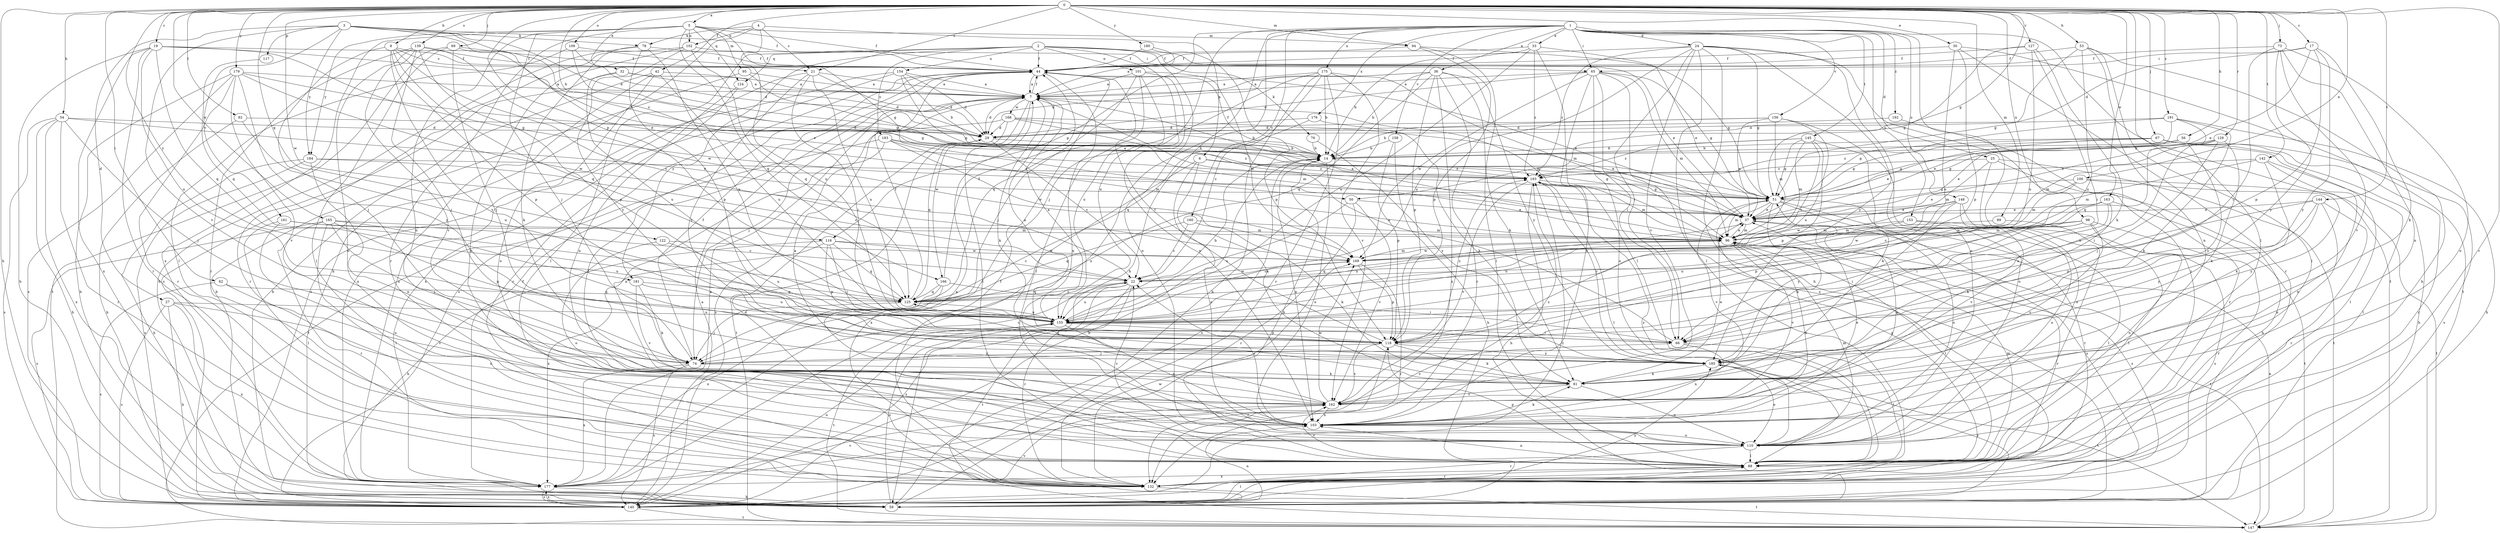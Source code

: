 strict digraph  {
0;
1;
2;
3;
4;
5;
6;
7;
8;
14;
17;
19;
21;
22;
24;
25;
27;
29;
30;
32;
33;
36;
37;
42;
44;
50;
51;
53;
54;
56;
59;
62;
65;
66;
67;
69;
73;
74;
76;
78;
81;
82;
88;
89;
94;
95;
96;
98;
100;
101;
102;
103;
109;
110;
116;
117;
118;
122;
124;
125;
127;
129;
132;
139;
140;
142;
144;
145;
147;
148;
153;
154;
155;
156;
158;
160;
161;
162;
163;
165;
166;
168;
169;
175;
176;
177;
179;
180;
181;
183;
184;
185;
191;
192;
193;
0 -> 5  [label=a];
0 -> 8  [label=b];
0 -> 14  [label=b];
0 -> 17  [label=c];
0 -> 19  [label=c];
0 -> 21  [label=c];
0 -> 30  [label=e];
0 -> 32  [label=e];
0 -> 42  [label=f];
0 -> 50  [label=g];
0 -> 53  [label=h];
0 -> 54  [label=h];
0 -> 56  [label=h];
0 -> 59  [label=h];
0 -> 62  [label=i];
0 -> 67  [label=j];
0 -> 69  [label=j];
0 -> 73  [label=j];
0 -> 82  [label=l];
0 -> 88  [label=l];
0 -> 89  [label=m];
0 -> 94  [label=m];
0 -> 98  [label=n];
0 -> 100  [label=n];
0 -> 109  [label=o];
0 -> 116  [label=p];
0 -> 122  [label=q];
0 -> 127  [label=r];
0 -> 129  [label=r];
0 -> 132  [label=r];
0 -> 139  [label=s];
0 -> 142  [label=t];
0 -> 144  [label=t];
0 -> 163  [label=w];
0 -> 165  [label=w];
0 -> 166  [label=w];
0 -> 179  [label=y];
0 -> 180  [label=y];
0 -> 181  [label=y];
0 -> 191  [label=z];
1 -> 24  [label=d];
1 -> 25  [label=d];
1 -> 33  [label=e];
1 -> 36  [label=e];
1 -> 59  [label=h];
1 -> 65  [label=i];
1 -> 74  [label=j];
1 -> 110  [label=o];
1 -> 116  [label=p];
1 -> 145  [label=t];
1 -> 147  [label=t];
1 -> 148  [label=u];
1 -> 153  [label=u];
1 -> 156  [label=v];
1 -> 158  [label=v];
1 -> 160  [label=v];
1 -> 175  [label=x];
1 -> 176  [label=x];
1 -> 177  [label=x];
1 -> 192  [label=z];
2 -> 37  [label=e];
2 -> 44  [label=f];
2 -> 76  [label=k];
2 -> 88  [label=l];
2 -> 101  [label=n];
2 -> 110  [label=o];
2 -> 124  [label=q];
2 -> 154  [label=u];
2 -> 155  [label=u];
2 -> 181  [label=y];
2 -> 183  [label=y];
3 -> 27  [label=d];
3 -> 29  [label=d];
3 -> 37  [label=e];
3 -> 44  [label=f];
3 -> 78  [label=k];
3 -> 117  [label=p];
3 -> 161  [label=v];
3 -> 162  [label=v];
3 -> 184  [label=y];
3 -> 193  [label=z];
4 -> 6  [label=a];
4 -> 21  [label=c];
4 -> 59  [label=h];
4 -> 78  [label=k];
4 -> 102  [label=n];
4 -> 155  [label=u];
5 -> 44  [label=f];
5 -> 50  [label=g];
5 -> 74  [label=j];
5 -> 94  [label=m];
5 -> 95  [label=m];
5 -> 102  [label=n];
5 -> 103  [label=n];
5 -> 124  [label=q];
5 -> 125  [label=q];
5 -> 132  [label=r];
5 -> 177  [label=x];
5 -> 184  [label=y];
6 -> 51  [label=g];
6 -> 81  [label=k];
6 -> 110  [label=o];
6 -> 177  [label=x];
6 -> 193  [label=z];
7 -> 29  [label=d];
7 -> 44  [label=f];
7 -> 74  [label=j];
7 -> 81  [label=k];
7 -> 88  [label=l];
7 -> 96  [label=m];
7 -> 166  [label=w];
7 -> 168  [label=w];
8 -> 21  [label=c];
8 -> 22  [label=c];
8 -> 44  [label=f];
8 -> 74  [label=j];
8 -> 118  [label=p];
8 -> 125  [label=q];
8 -> 185  [label=y];
14 -> 44  [label=f];
14 -> 103  [label=n];
14 -> 110  [label=o];
14 -> 140  [label=s];
14 -> 193  [label=z];
17 -> 29  [label=d];
17 -> 37  [label=e];
17 -> 65  [label=i];
17 -> 81  [label=k];
17 -> 118  [label=p];
17 -> 185  [label=y];
19 -> 14  [label=b];
19 -> 51  [label=g];
19 -> 59  [label=h];
19 -> 65  [label=i];
19 -> 125  [label=q];
19 -> 132  [label=r];
19 -> 155  [label=u];
19 -> 177  [label=x];
21 -> 7  [label=a];
21 -> 29  [label=d];
21 -> 66  [label=i];
21 -> 155  [label=u];
21 -> 177  [label=x];
21 -> 185  [label=y];
22 -> 125  [label=q];
22 -> 132  [label=r];
22 -> 140  [label=s];
22 -> 147  [label=t];
22 -> 155  [label=u];
22 -> 169  [label=w];
24 -> 44  [label=f];
24 -> 51  [label=g];
24 -> 59  [label=h];
24 -> 66  [label=i];
24 -> 88  [label=l];
24 -> 110  [label=o];
24 -> 132  [label=r];
24 -> 155  [label=u];
24 -> 162  [label=v];
24 -> 185  [label=y];
24 -> 193  [label=z];
25 -> 59  [label=h];
25 -> 96  [label=m];
25 -> 110  [label=o];
25 -> 147  [label=t];
25 -> 193  [label=z];
27 -> 59  [label=h];
27 -> 103  [label=n];
27 -> 140  [label=s];
27 -> 155  [label=u];
27 -> 177  [label=x];
29 -> 14  [label=b];
29 -> 22  [label=c];
29 -> 147  [label=t];
30 -> 44  [label=f];
30 -> 118  [label=p];
30 -> 132  [label=r];
30 -> 147  [label=t];
30 -> 155  [label=u];
32 -> 7  [label=a];
32 -> 29  [label=d];
32 -> 132  [label=r];
32 -> 155  [label=u];
33 -> 14  [label=b];
33 -> 37  [label=e];
33 -> 44  [label=f];
33 -> 88  [label=l];
33 -> 155  [label=u];
33 -> 193  [label=z];
36 -> 7  [label=a];
36 -> 14  [label=b];
36 -> 29  [label=d];
36 -> 81  [label=k];
36 -> 118  [label=p];
36 -> 125  [label=q];
36 -> 132  [label=r];
36 -> 177  [label=x];
36 -> 185  [label=y];
37 -> 96  [label=m];
37 -> 140  [label=s];
37 -> 155  [label=u];
42 -> 7  [label=a];
42 -> 59  [label=h];
42 -> 110  [label=o];
42 -> 155  [label=u];
42 -> 177  [label=x];
44 -> 7  [label=a];
44 -> 37  [label=e];
44 -> 88  [label=l];
44 -> 103  [label=n];
44 -> 140  [label=s];
50 -> 37  [label=e];
50 -> 132  [label=r];
50 -> 155  [label=u];
50 -> 162  [label=v];
51 -> 37  [label=e];
51 -> 81  [label=k];
51 -> 96  [label=m];
51 -> 110  [label=o];
51 -> 132  [label=r];
51 -> 140  [label=s];
51 -> 162  [label=v];
53 -> 44  [label=f];
53 -> 51  [label=g];
53 -> 59  [label=h];
53 -> 88  [label=l];
53 -> 103  [label=n];
53 -> 155  [label=u];
54 -> 29  [label=d];
54 -> 37  [label=e];
54 -> 59  [label=h];
54 -> 74  [label=j];
54 -> 132  [label=r];
54 -> 140  [label=s];
54 -> 177  [label=x];
56 -> 14  [label=b];
56 -> 37  [label=e];
56 -> 51  [label=g];
56 -> 185  [label=y];
59 -> 103  [label=n];
59 -> 155  [label=u];
59 -> 162  [label=v];
59 -> 169  [label=w];
59 -> 185  [label=y];
62 -> 125  [label=q];
62 -> 140  [label=s];
62 -> 162  [label=v];
65 -> 7  [label=a];
65 -> 29  [label=d];
65 -> 51  [label=g];
65 -> 66  [label=i];
65 -> 96  [label=m];
65 -> 103  [label=n];
65 -> 110  [label=o];
65 -> 140  [label=s];
65 -> 169  [label=w];
66 -> 7  [label=a];
66 -> 88  [label=l];
66 -> 103  [label=n];
66 -> 162  [label=v];
67 -> 14  [label=b];
67 -> 37  [label=e];
67 -> 51  [label=g];
67 -> 59  [label=h];
67 -> 88  [label=l];
67 -> 132  [label=r];
67 -> 140  [label=s];
67 -> 193  [label=z];
69 -> 37  [label=e];
69 -> 44  [label=f];
69 -> 74  [label=j];
69 -> 88  [label=l];
69 -> 147  [label=t];
73 -> 44  [label=f];
73 -> 66  [label=i];
73 -> 103  [label=n];
73 -> 110  [label=o];
73 -> 162  [label=v];
73 -> 185  [label=y];
74 -> 22  [label=c];
74 -> 44  [label=f];
74 -> 81  [label=k];
74 -> 140  [label=s];
74 -> 177  [label=x];
76 -> 14  [label=b];
76 -> 185  [label=y];
78 -> 44  [label=f];
78 -> 59  [label=h];
78 -> 81  [label=k];
78 -> 118  [label=p];
78 -> 155  [label=u];
81 -> 37  [label=e];
81 -> 110  [label=o];
81 -> 162  [label=v];
82 -> 29  [label=d];
82 -> 59  [label=h];
82 -> 155  [label=u];
88 -> 14  [label=b];
88 -> 51  [label=g];
88 -> 96  [label=m];
88 -> 103  [label=n];
88 -> 118  [label=p];
88 -> 132  [label=r];
88 -> 162  [label=v];
88 -> 177  [label=x];
88 -> 193  [label=z];
89 -> 88  [label=l];
89 -> 96  [label=m];
94 -> 44  [label=f];
94 -> 51  [label=g];
94 -> 88  [label=l];
94 -> 118  [label=p];
95 -> 7  [label=a];
95 -> 37  [label=e];
95 -> 59  [label=h];
96 -> 7  [label=a];
96 -> 37  [label=e];
96 -> 88  [label=l];
96 -> 103  [label=n];
96 -> 125  [label=q];
96 -> 132  [label=r];
96 -> 147  [label=t];
96 -> 162  [label=v];
96 -> 169  [label=w];
98 -> 66  [label=i];
98 -> 96  [label=m];
98 -> 110  [label=o];
98 -> 132  [label=r];
98 -> 155  [label=u];
98 -> 162  [label=v];
98 -> 169  [label=w];
100 -> 37  [label=e];
100 -> 51  [label=g];
100 -> 96  [label=m];
100 -> 147  [label=t];
100 -> 185  [label=y];
101 -> 7  [label=a];
101 -> 74  [label=j];
101 -> 88  [label=l];
101 -> 103  [label=n];
101 -> 155  [label=u];
101 -> 169  [label=w];
102 -> 44  [label=f];
102 -> 110  [label=o];
102 -> 125  [label=q];
102 -> 140  [label=s];
102 -> 185  [label=y];
103 -> 22  [label=c];
103 -> 37  [label=e];
103 -> 51  [label=g];
103 -> 81  [label=k];
103 -> 110  [label=o];
103 -> 193  [label=z];
109 -> 29  [label=d];
109 -> 44  [label=f];
109 -> 51  [label=g];
109 -> 88  [label=l];
110 -> 22  [label=c];
110 -> 88  [label=l];
110 -> 96  [label=m];
110 -> 132  [label=r];
116 -> 22  [label=c];
116 -> 59  [label=h];
116 -> 66  [label=i];
116 -> 118  [label=p];
116 -> 125  [label=q];
116 -> 169  [label=w];
116 -> 177  [label=x];
117 -> 125  [label=q];
118 -> 7  [label=a];
118 -> 44  [label=f];
118 -> 74  [label=j];
118 -> 81  [label=k];
118 -> 132  [label=r];
118 -> 162  [label=v];
118 -> 185  [label=y];
118 -> 193  [label=z];
122 -> 110  [label=o];
122 -> 155  [label=u];
122 -> 169  [label=w];
124 -> 103  [label=n];
124 -> 132  [label=r];
125 -> 22  [label=c];
125 -> 44  [label=f];
125 -> 74  [label=j];
125 -> 155  [label=u];
127 -> 44  [label=f];
127 -> 51  [label=g];
127 -> 66  [label=i];
127 -> 81  [label=k];
127 -> 155  [label=u];
129 -> 14  [label=b];
129 -> 51  [label=g];
129 -> 66  [label=i];
129 -> 74  [label=j];
129 -> 81  [label=k];
129 -> 96  [label=m];
132 -> 7  [label=a];
132 -> 29  [label=d];
132 -> 44  [label=f];
132 -> 147  [label=t];
139 -> 44  [label=f];
139 -> 74  [label=j];
139 -> 110  [label=o];
139 -> 118  [label=p];
139 -> 132  [label=r];
139 -> 162  [label=v];
139 -> 169  [label=w];
140 -> 7  [label=a];
140 -> 14  [label=b];
140 -> 88  [label=l];
140 -> 147  [label=t];
140 -> 155  [label=u];
140 -> 177  [label=x];
140 -> 185  [label=y];
140 -> 193  [label=z];
142 -> 81  [label=k];
142 -> 88  [label=l];
142 -> 96  [label=m];
142 -> 103  [label=n];
142 -> 193  [label=z];
144 -> 37  [label=e];
144 -> 103  [label=n];
144 -> 118  [label=p];
144 -> 132  [label=r];
144 -> 155  [label=u];
144 -> 185  [label=y];
145 -> 14  [label=b];
145 -> 22  [label=c];
145 -> 51  [label=g];
145 -> 81  [label=k];
145 -> 96  [label=m];
145 -> 118  [label=p];
145 -> 193  [label=z];
147 -> 37  [label=e];
148 -> 37  [label=e];
148 -> 110  [label=o];
148 -> 118  [label=p];
148 -> 162  [label=v];
148 -> 169  [label=w];
148 -> 185  [label=y];
153 -> 88  [label=l];
153 -> 96  [label=m];
153 -> 140  [label=s];
153 -> 155  [label=u];
154 -> 7  [label=a];
154 -> 14  [label=b];
154 -> 29  [label=d];
154 -> 51  [label=g];
154 -> 140  [label=s];
154 -> 177  [label=x];
155 -> 7  [label=a];
155 -> 14  [label=b];
155 -> 66  [label=i];
155 -> 103  [label=n];
155 -> 118  [label=p];
155 -> 147  [label=t];
156 -> 14  [label=b];
156 -> 29  [label=d];
156 -> 37  [label=e];
156 -> 96  [label=m];
156 -> 110  [label=o];
156 -> 155  [label=u];
158 -> 14  [label=b];
158 -> 59  [label=h];
158 -> 118  [label=p];
160 -> 22  [label=c];
160 -> 81  [label=k];
160 -> 96  [label=m];
160 -> 125  [label=q];
161 -> 22  [label=c];
161 -> 88  [label=l];
161 -> 96  [label=m];
161 -> 110  [label=o];
162 -> 7  [label=a];
162 -> 103  [label=n];
162 -> 169  [label=w];
163 -> 22  [label=c];
163 -> 37  [label=e];
163 -> 66  [label=i];
163 -> 81  [label=k];
163 -> 147  [label=t];
163 -> 169  [label=w];
165 -> 74  [label=j];
165 -> 88  [label=l];
165 -> 96  [label=m];
165 -> 118  [label=p];
165 -> 132  [label=r];
165 -> 140  [label=s];
165 -> 155  [label=u];
166 -> 44  [label=f];
166 -> 66  [label=i];
166 -> 103  [label=n];
166 -> 125  [label=q];
166 -> 177  [label=x];
168 -> 14  [label=b];
168 -> 29  [label=d];
168 -> 37  [label=e];
168 -> 96  [label=m];
168 -> 125  [label=q];
168 -> 140  [label=s];
169 -> 22  [label=c];
169 -> 96  [label=m];
169 -> 118  [label=p];
169 -> 132  [label=r];
175 -> 7  [label=a];
175 -> 14  [label=b];
175 -> 22  [label=c];
175 -> 59  [label=h];
175 -> 96  [label=m];
175 -> 125  [label=q];
175 -> 132  [label=r];
175 -> 162  [label=v];
176 -> 29  [label=d];
176 -> 81  [label=k];
176 -> 125  [label=q];
177 -> 7  [label=a];
177 -> 44  [label=f];
177 -> 59  [label=h];
177 -> 140  [label=s];
177 -> 162  [label=v];
179 -> 7  [label=a];
179 -> 51  [label=g];
179 -> 59  [label=h];
179 -> 132  [label=r];
179 -> 140  [label=s];
179 -> 162  [label=v];
179 -> 169  [label=w];
179 -> 185  [label=y];
180 -> 7  [label=a];
180 -> 44  [label=f];
180 -> 118  [label=p];
181 -> 81  [label=k];
181 -> 125  [label=q];
181 -> 155  [label=u];
181 -> 162  [label=v];
183 -> 14  [label=b];
183 -> 96  [label=m];
183 -> 103  [label=n];
183 -> 147  [label=t];
183 -> 169  [label=w];
183 -> 193  [label=z];
184 -> 22  [label=c];
184 -> 59  [label=h];
184 -> 103  [label=n];
184 -> 140  [label=s];
184 -> 193  [label=z];
185 -> 81  [label=k];
185 -> 110  [label=o];
185 -> 125  [label=q];
185 -> 147  [label=t];
191 -> 29  [label=d];
191 -> 37  [label=e];
191 -> 51  [label=g];
191 -> 59  [label=h];
191 -> 81  [label=k];
191 -> 125  [label=q];
192 -> 29  [label=d];
192 -> 132  [label=r];
193 -> 51  [label=g];
193 -> 59  [label=h];
193 -> 88  [label=l];
193 -> 96  [label=m];
193 -> 162  [label=v];
193 -> 185  [label=y];
}
